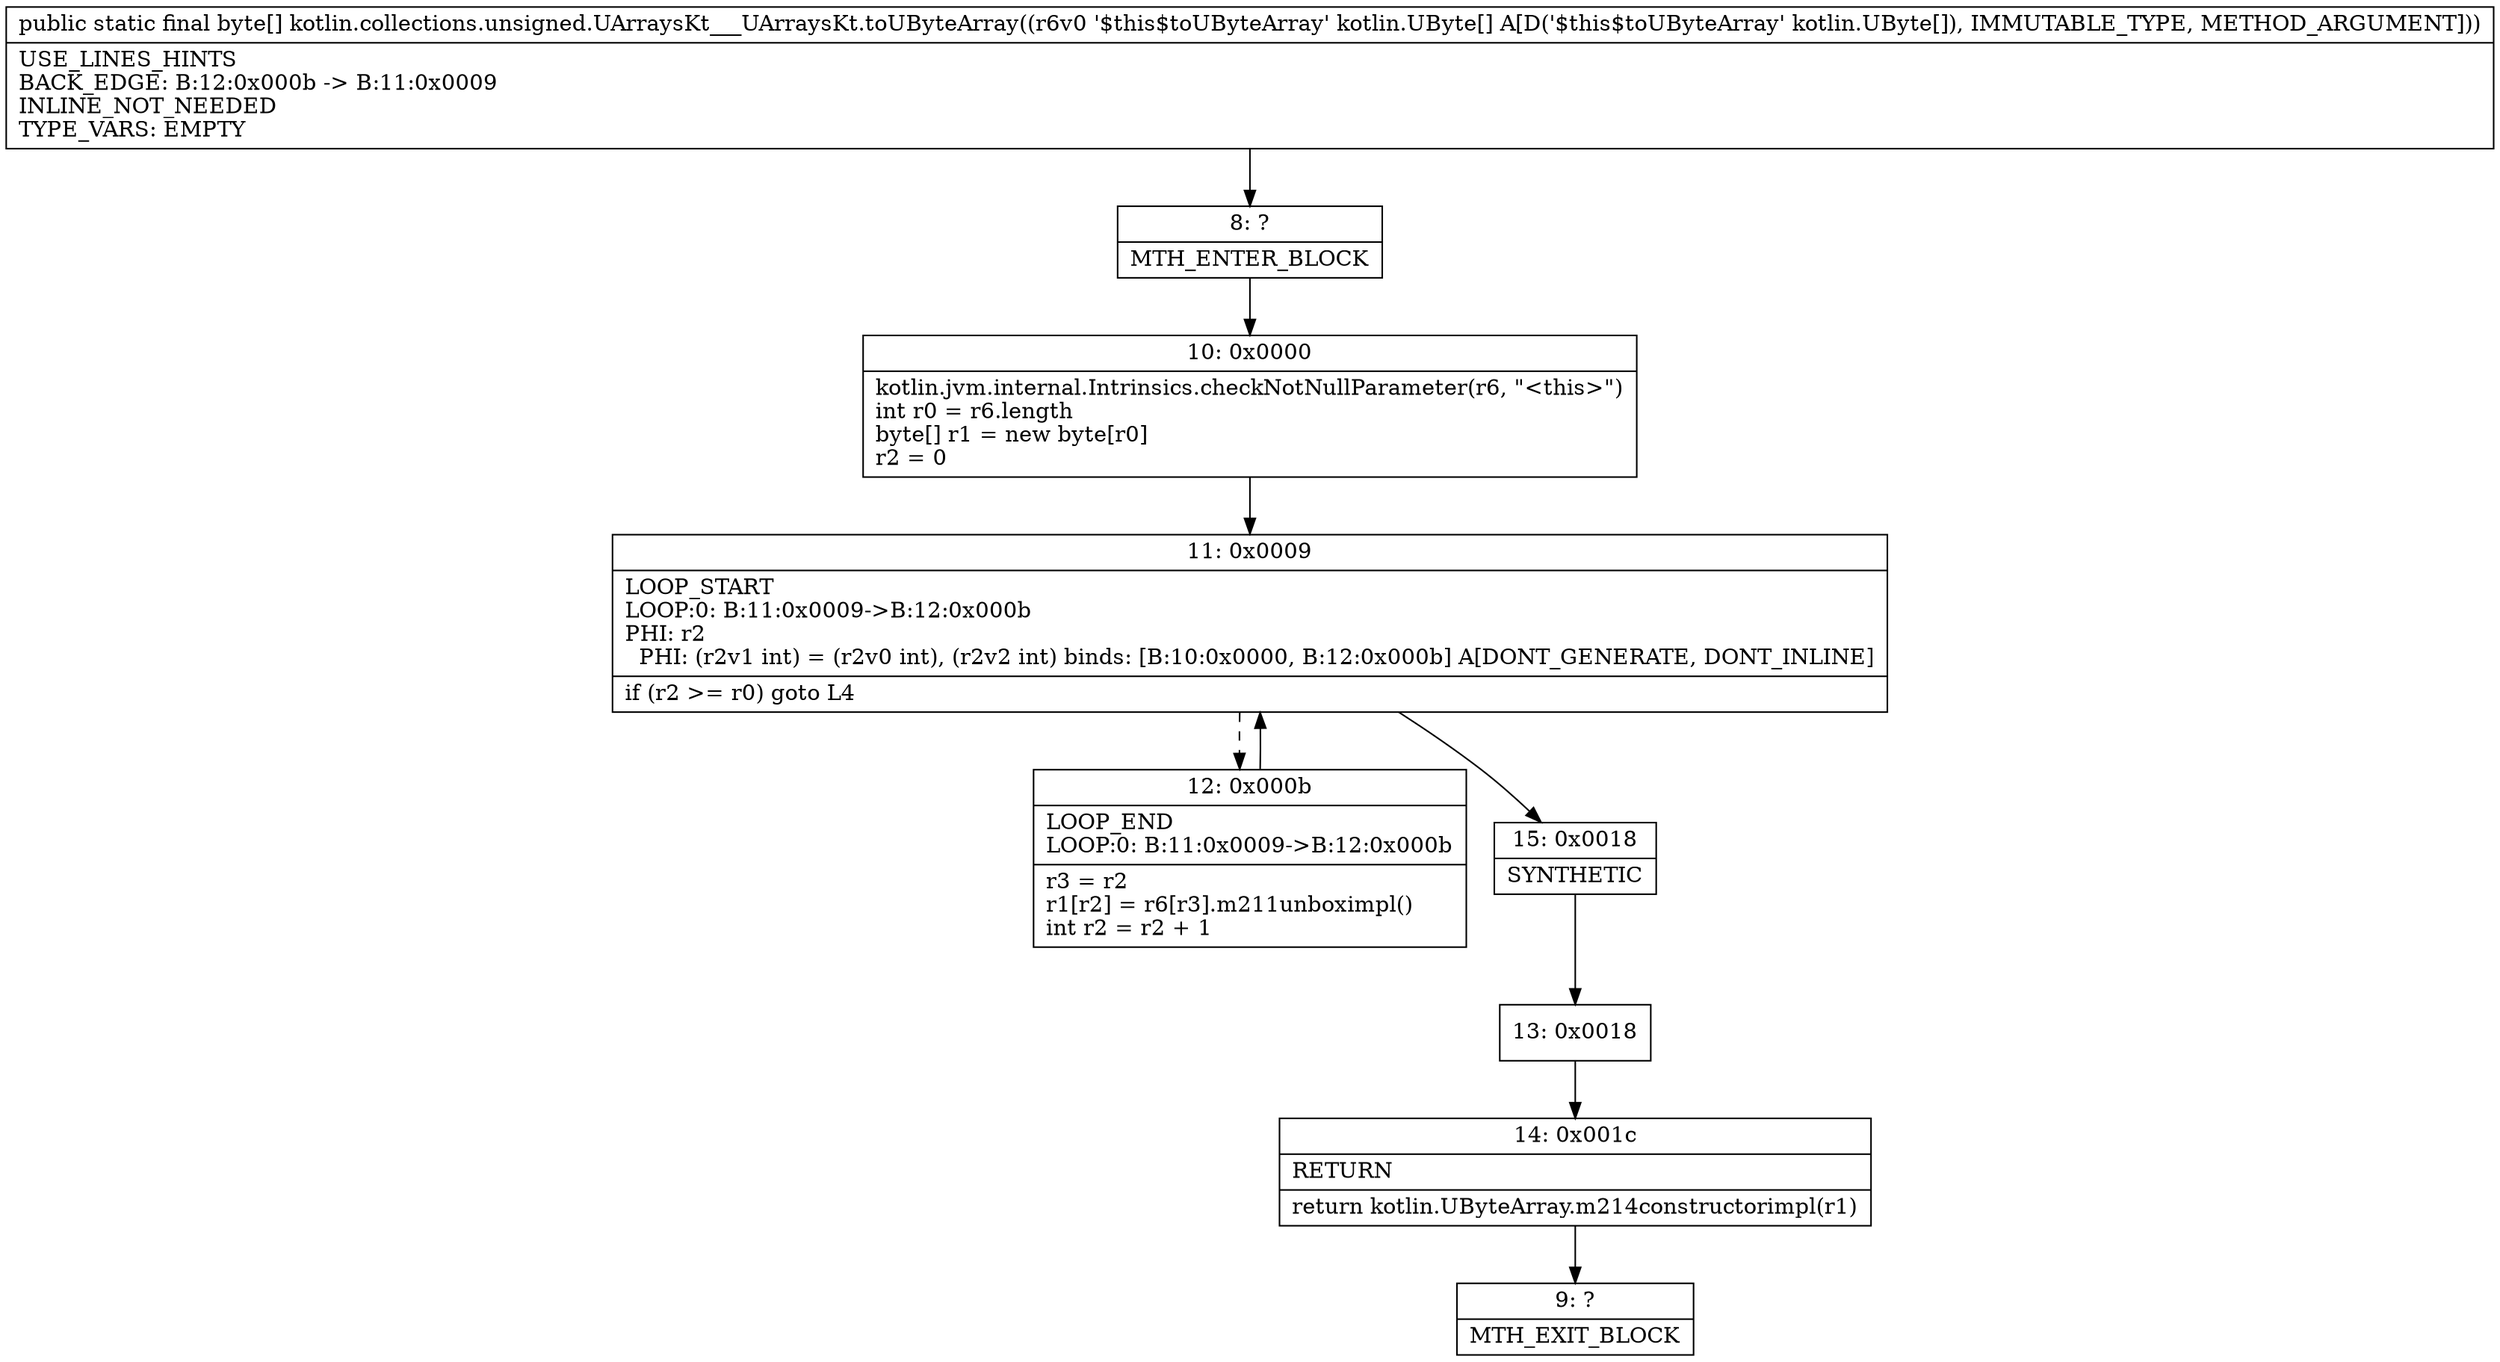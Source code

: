 digraph "CFG forkotlin.collections.unsigned.UArraysKt___UArraysKt.toUByteArray([Lkotlin\/UByte;)[B" {
Node_8 [shape=record,label="{8\:\ ?|MTH_ENTER_BLOCK\l}"];
Node_10 [shape=record,label="{10\:\ 0x0000|kotlin.jvm.internal.Intrinsics.checkNotNullParameter(r6, \"\<this\>\")\lint r0 = r6.length\lbyte[] r1 = new byte[r0]\lr2 = 0\l}"];
Node_11 [shape=record,label="{11\:\ 0x0009|LOOP_START\lLOOP:0: B:11:0x0009\-\>B:12:0x000b\lPHI: r2 \l  PHI: (r2v1 int) = (r2v0 int), (r2v2 int) binds: [B:10:0x0000, B:12:0x000b] A[DONT_GENERATE, DONT_INLINE]\l|if (r2 \>= r0) goto L4\l}"];
Node_12 [shape=record,label="{12\:\ 0x000b|LOOP_END\lLOOP:0: B:11:0x0009\-\>B:12:0x000b\l|r3 = r2\lr1[r2] = r6[r3].m211unboximpl()\lint r2 = r2 + 1\l}"];
Node_15 [shape=record,label="{15\:\ 0x0018|SYNTHETIC\l}"];
Node_13 [shape=record,label="{13\:\ 0x0018}"];
Node_14 [shape=record,label="{14\:\ 0x001c|RETURN\l|return kotlin.UByteArray.m214constructorimpl(r1)\l}"];
Node_9 [shape=record,label="{9\:\ ?|MTH_EXIT_BLOCK\l}"];
MethodNode[shape=record,label="{public static final byte[] kotlin.collections.unsigned.UArraysKt___UArraysKt.toUByteArray((r6v0 '$this$toUByteArray' kotlin.UByte[] A[D('$this$toUByteArray' kotlin.UByte[]), IMMUTABLE_TYPE, METHOD_ARGUMENT]))  | USE_LINES_HINTS\lBACK_EDGE: B:12:0x000b \-\> B:11:0x0009\lINLINE_NOT_NEEDED\lTYPE_VARS: EMPTY\l}"];
MethodNode -> Node_8;Node_8 -> Node_10;
Node_10 -> Node_11;
Node_11 -> Node_12[style=dashed];
Node_11 -> Node_15;
Node_12 -> Node_11;
Node_15 -> Node_13;
Node_13 -> Node_14;
Node_14 -> Node_9;
}

